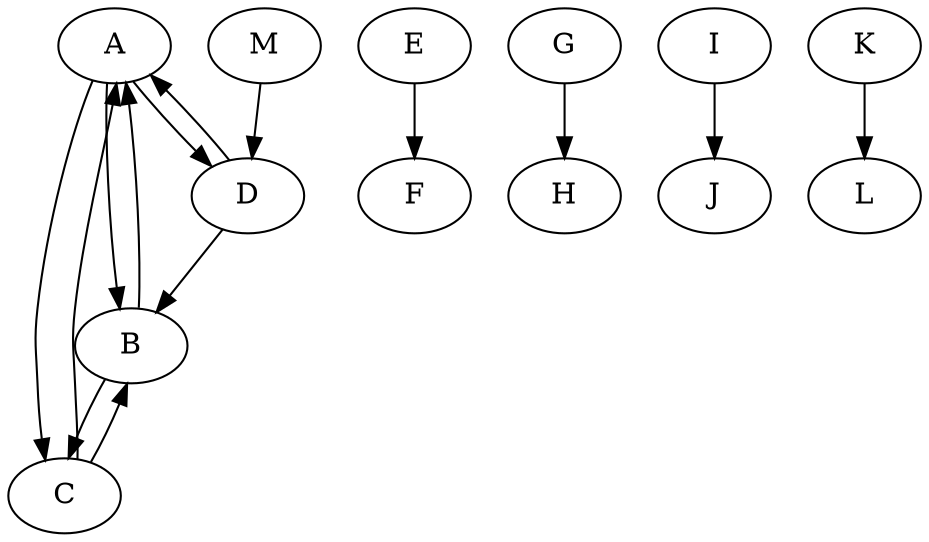 digraph "" {
  style=rounded;
  rankdir=TB;
  "A" -> "B";
  "A" -> "C";
  "A" -> "D";
  "B" -> "A";
  "B" -> "C";
  "C" -> "A";
  "C" -> "B";
  "D" -> "A";
  "D" -> "B";
  "E" -> "F";
  "G" -> "H";
  "I" -> "J";
  "K" -> "L";
  "M" -> "D";
}